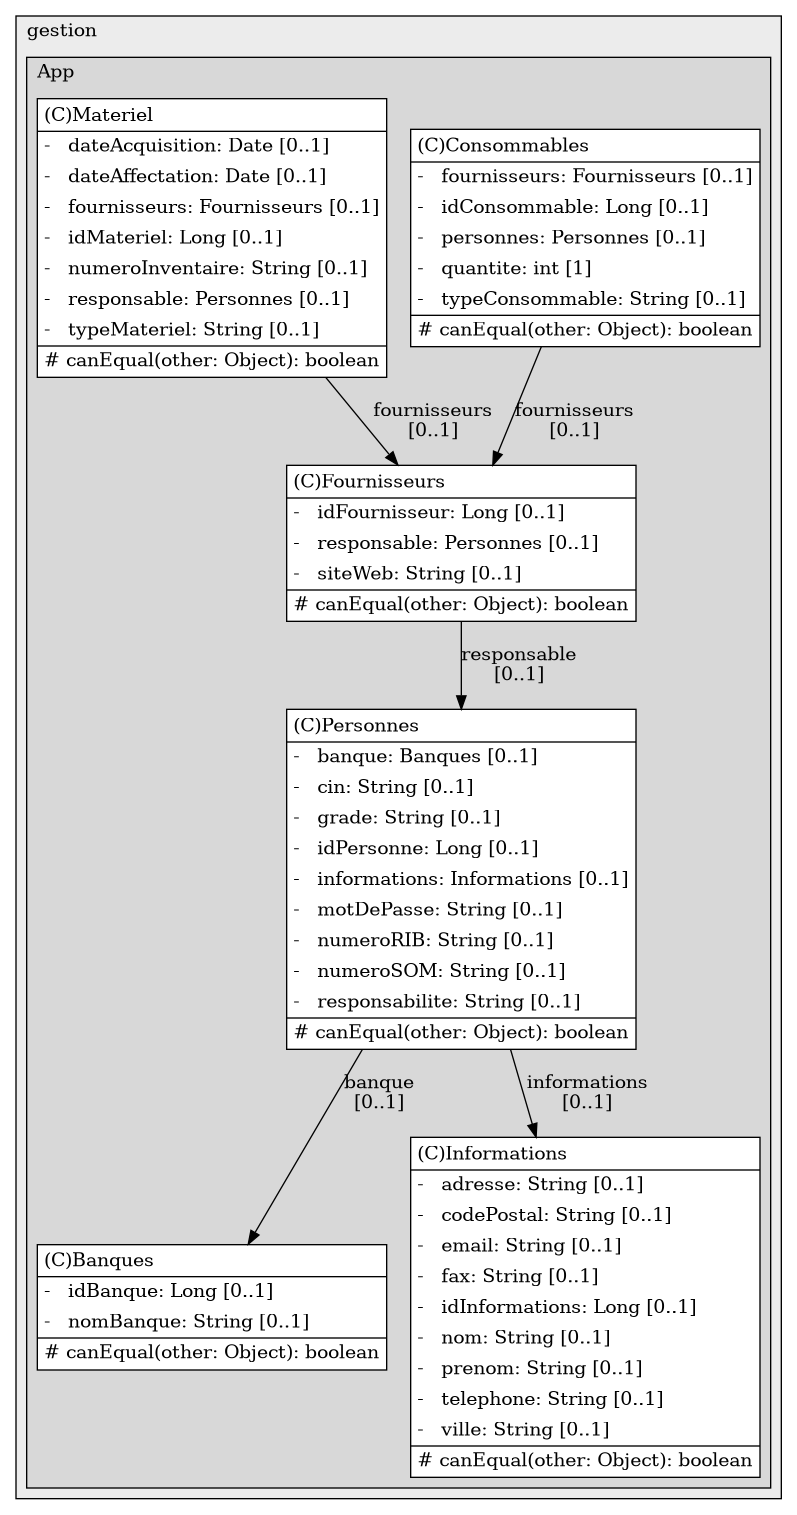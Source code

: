 @startuml

/' diagram meta data start
config=StructureConfiguration;
{
  "projectClassification": {
    "searchMode": "OpenProject", // OpenProject, AllProjects
    "includedProjects": "",
    "pathEndKeywords": "*.impl",
    "isClientPath": "",
    "isClientName": "",
    "isTestPath": "",
    "isTestName": "",
    "isMappingPath": "",
    "isMappingName": "",
    "isDataAccessPath": "",
    "isDataAccessName": "",
    "isDataStructurePath": "",
    "isDataStructureName": "",
    "isInterfaceStructuresPath": "",
    "isInterfaceStructuresName": "",
    "isEntryPointPath": "",
    "isEntryPointName": "",
    "treatFinalFieldsAsMandatory": false
  },
  "graphRestriction": {
    "classPackageExcludeFilter": "",
    "classPackageIncludeFilter": "",
    "classNameExcludeFilter": "",
    "classNameIncludeFilter": "",
    "methodNameExcludeFilter": "",
    "methodNameIncludeFilter": "",
    "removeByInheritance": "", // inheritance/annotation based filtering is done in a second step
    "removeByAnnotation": "",
    "removeByClassPackage": "", // cleanup the graph after inheritance/annotation based filtering is done
    "removeByClassName": "",
    "cutMappings": false,
    "cutEnum": true,
    "cutTests": true,
    "cutClient": true,
    "cutDataAccess": true,
    "cutInterfaceStructures": true,
    "cutDataStructures": true,
    "cutGetterAndSetter": true,
    "cutConstructors": true
  },
  "graphTraversal": {
    "forwardDepth": 3,
    "backwardDepth": 3,
    "classPackageExcludeFilter": "",
    "classPackageIncludeFilter": "",
    "classNameExcludeFilter": "",
    "classNameIncludeFilter": "",
    "methodNameExcludeFilter": "",
    "methodNameIncludeFilter": "",
    "hideMappings": false,
    "hideDataStructures": false,
    "hidePrivateMethods": true,
    "hideInterfaceCalls": true, // indirection: implementation -> interface (is hidden) -> implementation
    "onlyShowApplicationEntryPoints": false, // root node is included
    "useMethodCallsForStructureDiagram": "ForwardOnly" // ForwardOnly, BothDirections, No
  },
  "details": {
    "aggregation": "GroupByClass", // ByClass, GroupByClass, None
    "showClassGenericTypes": true,
    "showMethods": true,
    "showMethodParameterNames": true,
    "showMethodParameterTypes": true,
    "showMethodReturnType": true,
    "showPackageLevels": 2,
    "showDetailedClassStructure": true
  },
  "rootClass": "com.gestion.App.Fournisseurs.Fournisseurs",
  "extensionCallbackMethod": "" // qualified.class.name#methodName - signature: public static String method(String)
}
diagram meta data end '/



digraph g {
    rankdir="TB"
    splines=polyline
    

'nodes 
subgraph cluster_75091991 { 
   	label=gestion
	labeljust=l
	fillcolor="#ececec"
	style=filled
   
   subgraph cluster_1807744636 { 
   	label=App
	labeljust=l
	fillcolor="#d8d8d8"
	style=filled
   
   Banques285104926[
	label=<<TABLE BORDER="1" CELLBORDER="0" CELLPADDING="4" CELLSPACING="0">
<TR><TD ALIGN="LEFT" >(C)Banques</TD></TR>
<HR/>
<TR><TD ALIGN="LEFT" >-   idBanque: Long [0..1]</TD></TR>
<TR><TD ALIGN="LEFT" >-   nomBanque: String [0..1]</TD></TR>
<HR/>
<TR><TD ALIGN="LEFT" ># canEqual(other: Object): boolean</TD></TR>
</TABLE>>
	style=filled
	margin=0
	shape=plaintext
	fillcolor="#FFFFFF"
];

Consommables771436986[
	label=<<TABLE BORDER="1" CELLBORDER="0" CELLPADDING="4" CELLSPACING="0">
<TR><TD ALIGN="LEFT" >(C)Consommables</TD></TR>
<HR/>
<TR><TD ALIGN="LEFT" >-   fournisseurs: Fournisseurs [0..1]</TD></TR>
<TR><TD ALIGN="LEFT" >-   idConsommable: Long [0..1]</TD></TR>
<TR><TD ALIGN="LEFT" >-   personnes: Personnes [0..1]</TD></TR>
<TR><TD ALIGN="LEFT" >-   quantite: int [1]</TD></TR>
<TR><TD ALIGN="LEFT" >-   typeConsommable: String [0..1]</TD></TR>
<HR/>
<TR><TD ALIGN="LEFT" ># canEqual(other: Object): boolean</TD></TR>
</TABLE>>
	style=filled
	margin=0
	shape=plaintext
	fillcolor="#FFFFFF"
];

Fournisseurs781184017[
	label=<<TABLE BORDER="1" CELLBORDER="0" CELLPADDING="4" CELLSPACING="0">
<TR><TD ALIGN="LEFT" >(C)Fournisseurs</TD></TR>
<HR/>
<TR><TD ALIGN="LEFT" >-   idFournisseur: Long [0..1]</TD></TR>
<TR><TD ALIGN="LEFT" >-   responsable: Personnes [0..1]</TD></TR>
<TR><TD ALIGN="LEFT" >-   siteWeb: String [0..1]</TD></TR>
<HR/>
<TR><TD ALIGN="LEFT" ># canEqual(other: Object): boolean</TD></TR>
</TABLE>>
	style=filled
	margin=0
	shape=plaintext
	fillcolor="#FFFFFF"
];

Informations132418842[
	label=<<TABLE BORDER="1" CELLBORDER="0" CELLPADDING="4" CELLSPACING="0">
<TR><TD ALIGN="LEFT" >(C)Informations</TD></TR>
<HR/>
<TR><TD ALIGN="LEFT" >-   adresse: String [0..1]</TD></TR>
<TR><TD ALIGN="LEFT" >-   codePostal: String [0..1]</TD></TR>
<TR><TD ALIGN="LEFT" >-   email: String [0..1]</TD></TR>
<TR><TD ALIGN="LEFT" >-   fax: String [0..1]</TD></TR>
<TR><TD ALIGN="LEFT" >-   idInformations: Long [0..1]</TD></TR>
<TR><TD ALIGN="LEFT" >-   nom: String [0..1]</TD></TR>
<TR><TD ALIGN="LEFT" >-   prenom: String [0..1]</TD></TR>
<TR><TD ALIGN="LEFT" >-   telephone: String [0..1]</TD></TR>
<TR><TD ALIGN="LEFT" >-   ville: String [0..1]</TD></TR>
<HR/>
<TR><TD ALIGN="LEFT" ># canEqual(other: Object): boolean</TD></TR>
</TABLE>>
	style=filled
	margin=0
	shape=plaintext
	fillcolor="#FFFFFF"
];

Materiel1903333186[
	label=<<TABLE BORDER="1" CELLBORDER="0" CELLPADDING="4" CELLSPACING="0">
<TR><TD ALIGN="LEFT" >(C)Materiel</TD></TR>
<HR/>
<TR><TD ALIGN="LEFT" >-   dateAcquisition: Date [0..1]</TD></TR>
<TR><TD ALIGN="LEFT" >-   dateAffectation: Date [0..1]</TD></TR>
<TR><TD ALIGN="LEFT" >-   fournisseurs: Fournisseurs [0..1]</TD></TR>
<TR><TD ALIGN="LEFT" >-   idMateriel: Long [0..1]</TD></TR>
<TR><TD ALIGN="LEFT" >-   numeroInventaire: String [0..1]</TD></TR>
<TR><TD ALIGN="LEFT" >-   responsable: Personnes [0..1]</TD></TR>
<TR><TD ALIGN="LEFT" >-   typeMateriel: String [0..1]</TD></TR>
<HR/>
<TR><TD ALIGN="LEFT" ># canEqual(other: Object): boolean</TD></TR>
</TABLE>>
	style=filled
	margin=0
	shape=plaintext
	fillcolor="#FFFFFF"
];

Personnes954147736[
	label=<<TABLE BORDER="1" CELLBORDER="0" CELLPADDING="4" CELLSPACING="0">
<TR><TD ALIGN="LEFT" >(C)Personnes</TD></TR>
<HR/>
<TR><TD ALIGN="LEFT" >-   banque: Banques [0..1]</TD></TR>
<TR><TD ALIGN="LEFT" >-   cin: String [0..1]</TD></TR>
<TR><TD ALIGN="LEFT" >-   grade: String [0..1]</TD></TR>
<TR><TD ALIGN="LEFT" >-   idPersonne: Long [0..1]</TD></TR>
<TR><TD ALIGN="LEFT" >-   informations: Informations [0..1]</TD></TR>
<TR><TD ALIGN="LEFT" >-   motDePasse: String [0..1]</TD></TR>
<TR><TD ALIGN="LEFT" >-   numeroRIB: String [0..1]</TD></TR>
<TR><TD ALIGN="LEFT" >-   numeroSOM: String [0..1]</TD></TR>
<TR><TD ALIGN="LEFT" >-   responsabilite: String [0..1]</TD></TR>
<HR/>
<TR><TD ALIGN="LEFT" ># canEqual(other: Object): boolean</TD></TR>
</TABLE>>
	style=filled
	margin=0
	shape=plaintext
	fillcolor="#FFFFFF"
];
} 
} 

'edges    
Consommables771436986 -> Fournisseurs781184017[label="fournisseurs
[0..1]"];
Fournisseurs781184017 -> Personnes954147736[label="responsable
[0..1]"];
Materiel1903333186 -> Fournisseurs781184017[label="fournisseurs
[0..1]"];
Personnes954147736 -> Banques285104926[label="banque
[0..1]"];
Personnes954147736 -> Informations132418842[label="informations
[0..1]"];
    
}
@enduml